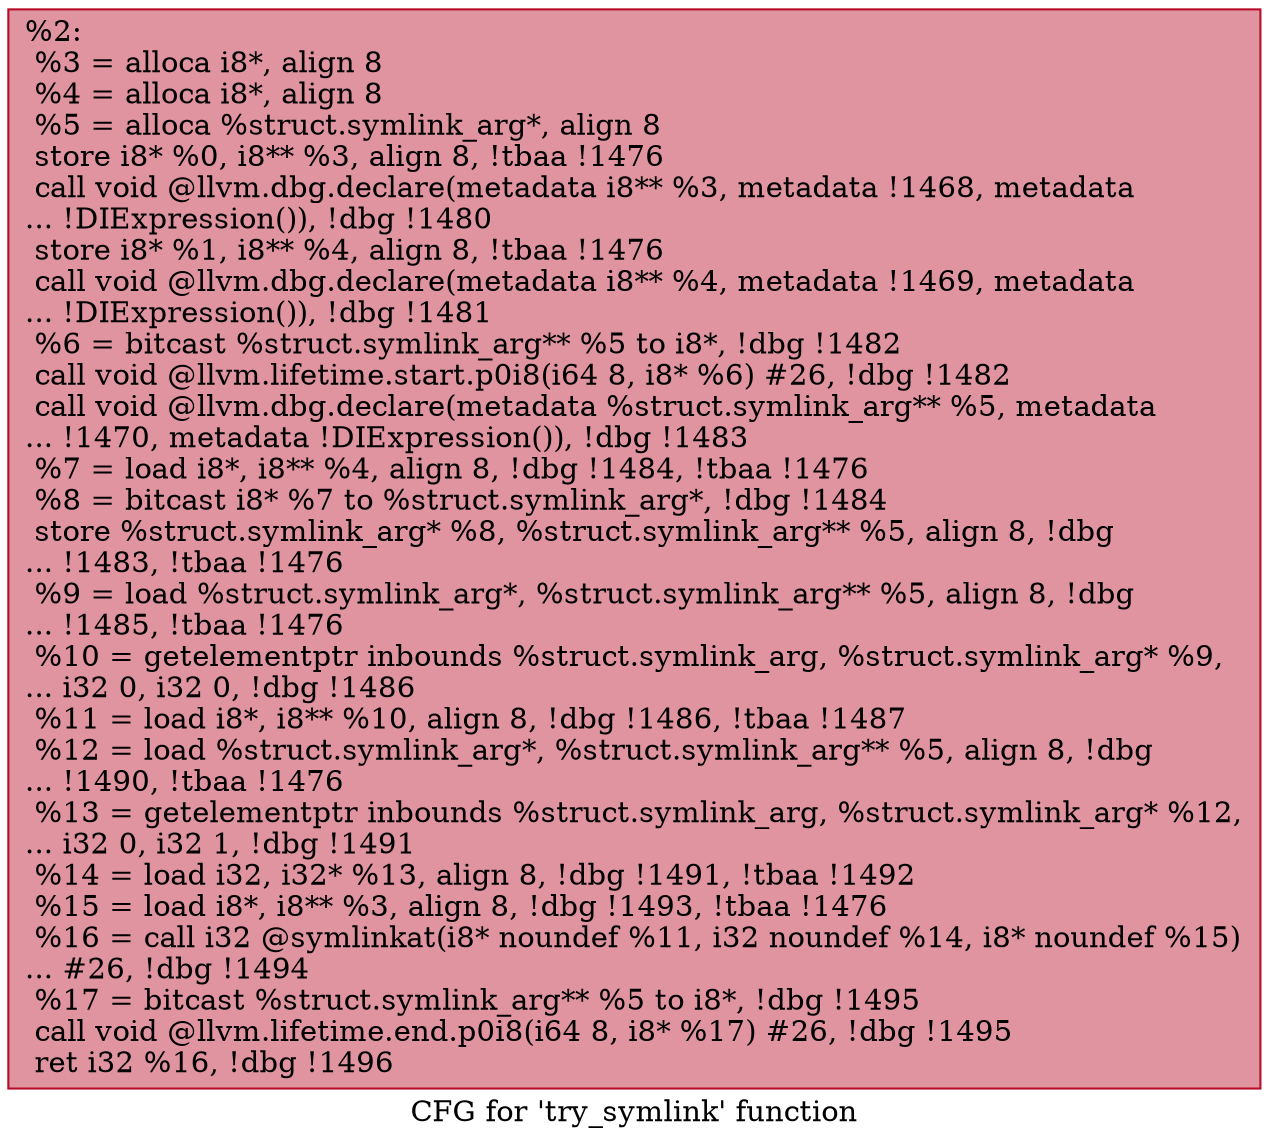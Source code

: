 digraph "CFG for 'try_symlink' function" {
	label="CFG for 'try_symlink' function";

	Node0xf0e140 [shape=record,color="#b70d28ff", style=filled, fillcolor="#b70d2870",label="{%2:\l  %3 = alloca i8*, align 8\l  %4 = alloca i8*, align 8\l  %5 = alloca %struct.symlink_arg*, align 8\l  store i8* %0, i8** %3, align 8, !tbaa !1476\l  call void @llvm.dbg.declare(metadata i8** %3, metadata !1468, metadata\l... !DIExpression()), !dbg !1480\l  store i8* %1, i8** %4, align 8, !tbaa !1476\l  call void @llvm.dbg.declare(metadata i8** %4, metadata !1469, metadata\l... !DIExpression()), !dbg !1481\l  %6 = bitcast %struct.symlink_arg** %5 to i8*, !dbg !1482\l  call void @llvm.lifetime.start.p0i8(i64 8, i8* %6) #26, !dbg !1482\l  call void @llvm.dbg.declare(metadata %struct.symlink_arg** %5, metadata\l... !1470, metadata !DIExpression()), !dbg !1483\l  %7 = load i8*, i8** %4, align 8, !dbg !1484, !tbaa !1476\l  %8 = bitcast i8* %7 to %struct.symlink_arg*, !dbg !1484\l  store %struct.symlink_arg* %8, %struct.symlink_arg** %5, align 8, !dbg\l... !1483, !tbaa !1476\l  %9 = load %struct.symlink_arg*, %struct.symlink_arg** %5, align 8, !dbg\l... !1485, !tbaa !1476\l  %10 = getelementptr inbounds %struct.symlink_arg, %struct.symlink_arg* %9,\l... i32 0, i32 0, !dbg !1486\l  %11 = load i8*, i8** %10, align 8, !dbg !1486, !tbaa !1487\l  %12 = load %struct.symlink_arg*, %struct.symlink_arg** %5, align 8, !dbg\l... !1490, !tbaa !1476\l  %13 = getelementptr inbounds %struct.symlink_arg, %struct.symlink_arg* %12,\l... i32 0, i32 1, !dbg !1491\l  %14 = load i32, i32* %13, align 8, !dbg !1491, !tbaa !1492\l  %15 = load i8*, i8** %3, align 8, !dbg !1493, !tbaa !1476\l  %16 = call i32 @symlinkat(i8* noundef %11, i32 noundef %14, i8* noundef %15)\l... #26, !dbg !1494\l  %17 = bitcast %struct.symlink_arg** %5 to i8*, !dbg !1495\l  call void @llvm.lifetime.end.p0i8(i64 8, i8* %17) #26, !dbg !1495\l  ret i32 %16, !dbg !1496\l}"];
}

